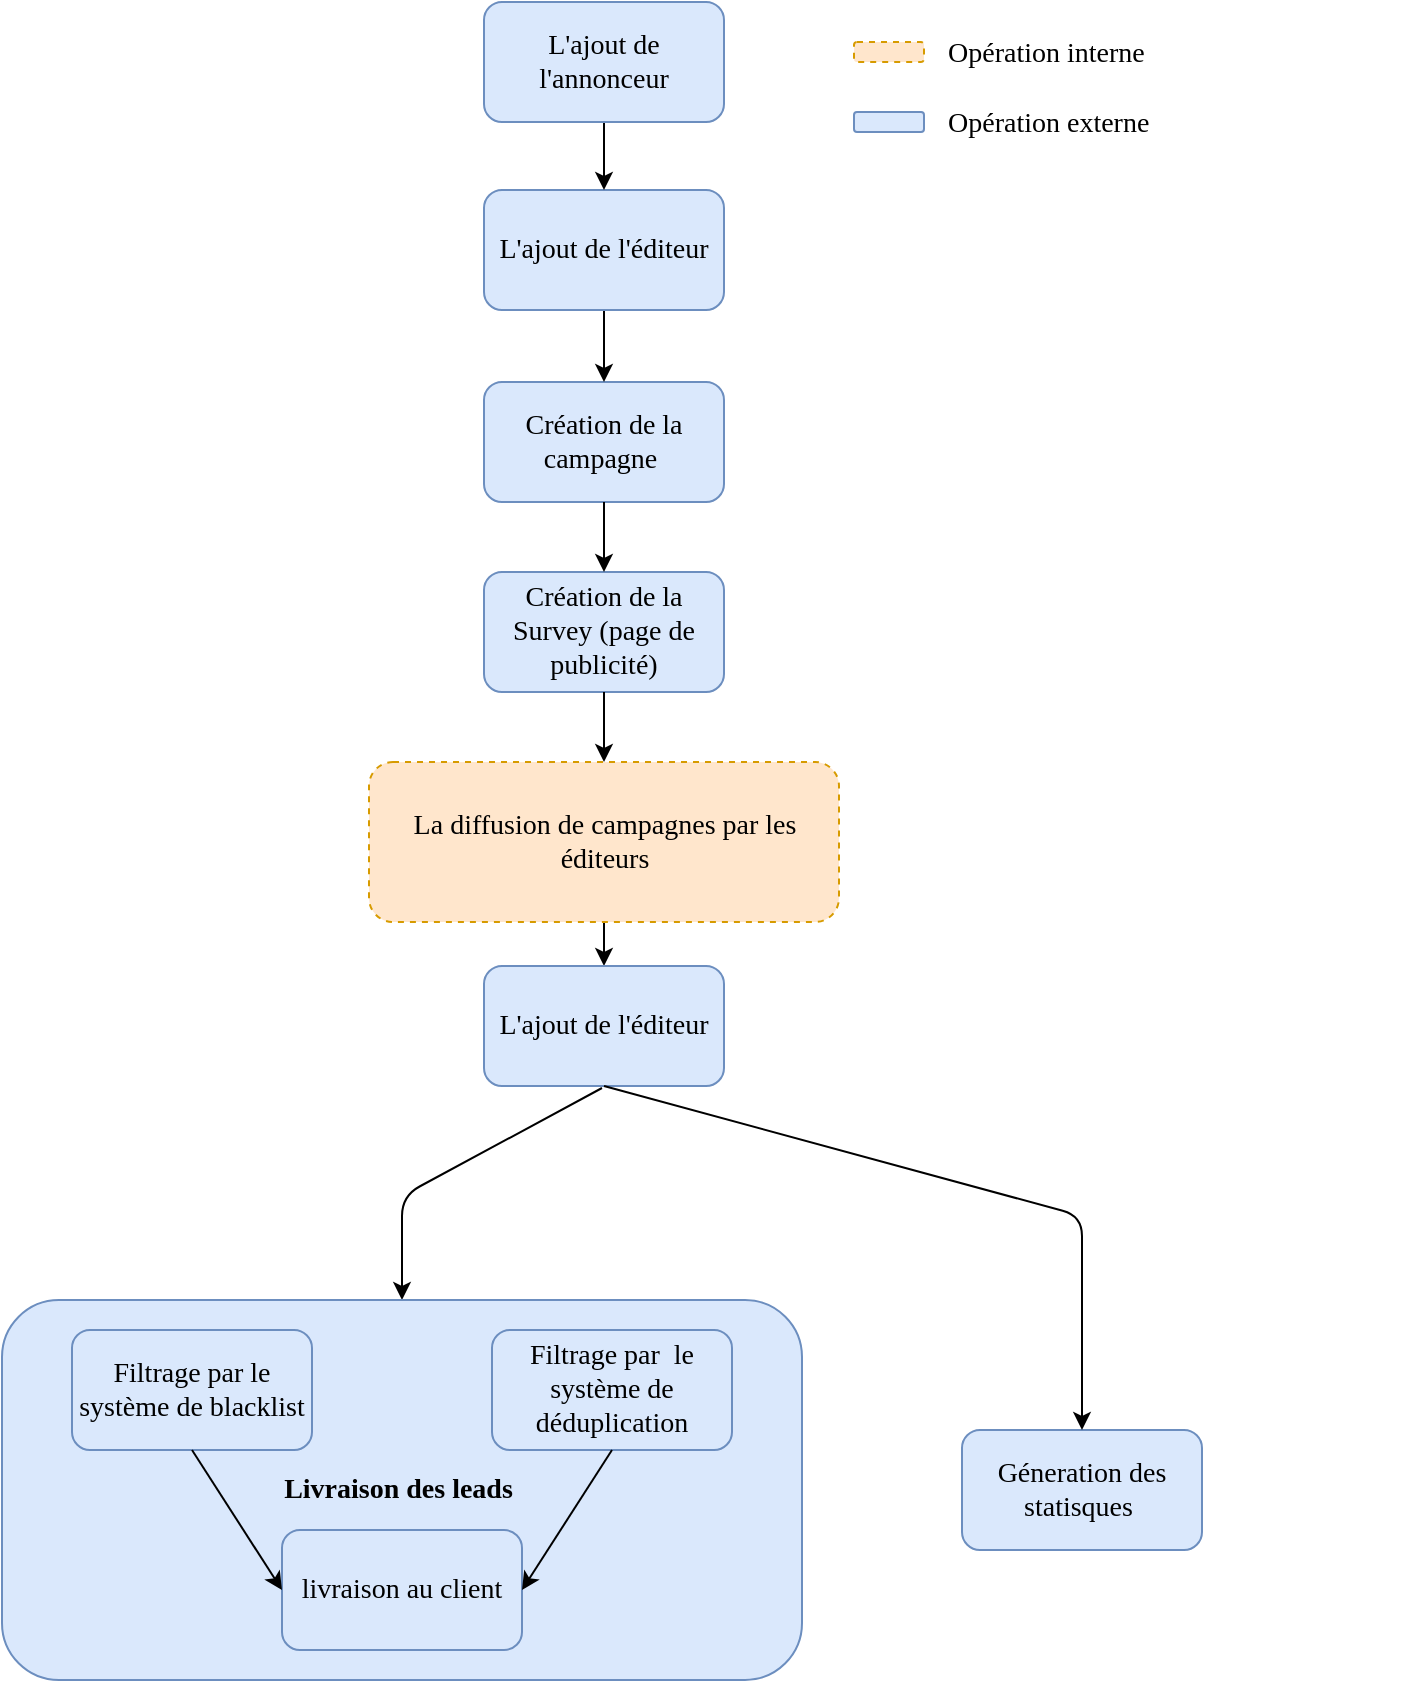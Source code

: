 <mxfile version="11.3.0" type="device" pages="1"><diagram id="3bSATsp9mCY7XxpC57f6" name="Page-1"><mxGraphModel dx="2249" dy="1931" grid="1" gridSize="10" guides="1" tooltips="1" connect="1" arrows="1" fold="1" page="1" pageScale="1" pageWidth="827" pageHeight="1169" math="0" shadow="0"><root><mxCell id="0"/><mxCell id="1" parent="0"/><mxCell id="4dQBE-5w5uc2ftc7bLz9-2" value="" style="group" vertex="1" connectable="0" parent="1"><mxGeometry x="-40" y="177" width="705" height="428" as="geometry"/></mxCell><mxCell id="R5D7YirBnQlNFHpyKCyr-22" value="" style="group;fontFamily=Times New Roman;fontStyle=0;fontSize=14;" parent="4dQBE-5w5uc2ftc7bLz9-2" vertex="1" connectable="0"><mxGeometry width="705" height="400" as="geometry"/></mxCell><mxCell id="R5D7YirBnQlNFHpyKCyr-19" value="" style="endArrow=classic;html=1;entryX=0.5;entryY=0;entryDx=0;entryDy=0;fontFamily=Times New Roman;fontStyle=0;fontSize=14;" parent="R5D7YirBnQlNFHpyKCyr-22" target="R5D7YirBnQlNFHpyKCyr-13" edge="1"><mxGeometry width="50" height="50" relative="1" as="geometry"><mxPoint x="299" y="353" as="sourcePoint"/><mxPoint x="559" y="364" as="targetPoint"/><Array as="points"><mxPoint x="199" y="407"/></Array></mxGeometry></mxCell><mxCell id="R5D7YirBnQlNFHpyKCyr-21" value="" style="group;fontFamily=Times New Roman;fontStyle=0;fontSize=14;" parent="R5D7YirBnQlNFHpyKCyr-22" vertex="1" connectable="0"><mxGeometry x="240" width="120" height="170" as="geometry"/></mxCell><mxCell id="R5D7YirBnQlNFHpyKCyr-1" value="Création de la campagne&amp;nbsp;" style="rounded=1;whiteSpace=wrap;html=1;fontFamily=Times New Roman;fontStyle=0;fontSize=14;fillColor=#dae8fc;strokeColor=#6c8ebf;" parent="R5D7YirBnQlNFHpyKCyr-21" vertex="1"><mxGeometry width="120" height="60" as="geometry"/></mxCell><mxCell id="R5D7YirBnQlNFHpyKCyr-2" value="Création de la Survey (page de publicité)" style="rounded=1;whiteSpace=wrap;html=1;fontFamily=Times New Roman;fontStyle=0;fontSize=14;fillColor=#dae8fc;strokeColor=#6c8ebf;" parent="R5D7YirBnQlNFHpyKCyr-21" vertex="1"><mxGeometry y="95" width="120" height="60" as="geometry"/></mxCell><mxCell id="R5D7YirBnQlNFHpyKCyr-6" value="" style="edgeStyle=orthogonalEdgeStyle;rounded=0;orthogonalLoop=1;jettySize=auto;html=1;fontFamily=Times New Roman;fontStyle=0;fontSize=14;" parent="R5D7YirBnQlNFHpyKCyr-21" source="R5D7YirBnQlNFHpyKCyr-1" target="R5D7YirBnQlNFHpyKCyr-2" edge="1"><mxGeometry relative="1" as="geometry"/></mxCell><mxCell id="R5D7YirBnQlNFHpyKCyr-37" value="" style="group" parent="R5D7YirBnQlNFHpyKCyr-22" vertex="1" connectable="0"><mxGeometry x="-1" y="459" width="400" height="190" as="geometry"/></mxCell><mxCell id="R5D7YirBnQlNFHpyKCyr-13" value="&lt;h3 style=&quot;font-size: 14px;&quot;&gt;Livraison des leads&amp;nbsp;&lt;/h3&gt;" style="rounded=1;whiteSpace=wrap;html=1;fontFamily=Times New Roman;fontStyle=0;fontSize=14;fillColor=#dae8fc;strokeColor=#6c8ebf;" parent="R5D7YirBnQlNFHpyKCyr-37" vertex="1"><mxGeometry width="400" height="190" as="geometry"/></mxCell><mxCell id="R5D7YirBnQlNFHpyKCyr-12" value="Filtrage par&amp;nbsp; le système de déduplication" style="rounded=1;whiteSpace=wrap;html=1;fontFamily=Times New Roman;fontStyle=0;fontSize=14;fillColor=#dae8fc;strokeColor=#6c8ebf;" parent="R5D7YirBnQlNFHpyKCyr-37" vertex="1"><mxGeometry x="245" y="15" width="120" height="60" as="geometry"/></mxCell><mxCell id="R5D7YirBnQlNFHpyKCyr-11" value="Filtrage par le système de blacklist" style="rounded=1;whiteSpace=wrap;html=1;fontFamily=Times New Roman;fontStyle=0;fontSize=14;fillColor=#dae8fc;strokeColor=#6c8ebf;" parent="R5D7YirBnQlNFHpyKCyr-37" vertex="1"><mxGeometry x="35" y="15" width="120" height="60" as="geometry"/></mxCell><mxCell id="R5D7YirBnQlNFHpyKCyr-14" value="livraison au client" style="rounded=1;whiteSpace=wrap;html=1;fontFamily=Times New Roman;fontStyle=0;fontSize=14;fillColor=#dae8fc;strokeColor=#6c8ebf;" parent="R5D7YirBnQlNFHpyKCyr-37" vertex="1"><mxGeometry x="140" y="115" width="120" height="60" as="geometry"/></mxCell><mxCell id="R5D7YirBnQlNFHpyKCyr-24" value="" style="endArrow=classic;html=1;exitX=0.5;exitY=1;exitDx=0;exitDy=0;entryX=0;entryY=0.5;entryDx=0;entryDy=0;fontFamily=Times New Roman;fontStyle=0;fontSize=14;" parent="R5D7YirBnQlNFHpyKCyr-37" source="R5D7YirBnQlNFHpyKCyr-11" target="R5D7YirBnQlNFHpyKCyr-14" edge="1"><mxGeometry width="50" height="50" relative="1" as="geometry"><mxPoint x="70" y="145" as="sourcePoint"/><mxPoint x="120" y="95" as="targetPoint"/></mxGeometry></mxCell><mxCell id="R5D7YirBnQlNFHpyKCyr-25" value="" style="endArrow=classic;html=1;entryX=1;entryY=0.5;entryDx=0;entryDy=0;exitX=0.5;exitY=1;exitDx=0;exitDy=0;fontFamily=Times New Roman;fontStyle=0;fontSize=14;" parent="R5D7YirBnQlNFHpyKCyr-37" source="R5D7YirBnQlNFHpyKCyr-12" target="R5D7YirBnQlNFHpyKCyr-14" edge="1"><mxGeometry width="50" height="50" relative="1" as="geometry"><mxPoint x="282.5" y="60" as="sourcePoint"/><mxPoint x="327.5" y="130" as="targetPoint"/></mxGeometry></mxCell><mxCell id="4dQBE-5w5uc2ftc7bLz9-20" value="" style="edgeStyle=orthogonalEdgeStyle;rounded=0;orthogonalLoop=1;jettySize=auto;html=1;" edge="1" parent="R5D7YirBnQlNFHpyKCyr-22" source="R5D7YirBnQlNFHpyKCyr-38" target="4dQBE-5w5uc2ftc7bLz9-16"><mxGeometry relative="1" as="geometry"/></mxCell><mxCell id="R5D7YirBnQlNFHpyKCyr-38" value="La diffusion de campagnes par les éditeurs" style="rounded=1;whiteSpace=wrap;html=1;fontFamily=Times New Roman;fontSize=14;dashed=1;fillColor=#ffe6cc;strokeColor=#d79b00;" parent="R5D7YirBnQlNFHpyKCyr-22" vertex="1"><mxGeometry x="182.5" y="190" width="235" height="80" as="geometry"/></mxCell><mxCell id="R5D7YirBnQlNFHpyKCyr-39" value="" style="edgeStyle=orthogonalEdgeStyle;rounded=0;orthogonalLoop=1;jettySize=auto;html=1;fontFamily=Times New Roman;fontSize=14;" parent="R5D7YirBnQlNFHpyKCyr-22" source="R5D7YirBnQlNFHpyKCyr-2" target="R5D7YirBnQlNFHpyKCyr-38" edge="1"><mxGeometry relative="1" as="geometry"/></mxCell><mxCell id="4dQBE-5w5uc2ftc7bLz9-16" value="L'ajout de l'éditeur" style="rounded=1;whiteSpace=wrap;html=1;fontFamily=Times New Roman;fontStyle=0;fontSize=14;fillColor=#dae8fc;strokeColor=#6c8ebf;" vertex="1" parent="R5D7YirBnQlNFHpyKCyr-22"><mxGeometry x="240" y="292" width="120" height="60" as="geometry"/></mxCell><mxCell id="4dQBE-5w5uc2ftc7bLz9-14" value="" style="edgeStyle=orthogonalEdgeStyle;rounded=0;orthogonalLoop=1;jettySize=auto;html=1;" edge="1" parent="1" source="4dQBE-5w5uc2ftc7bLz9-3" target="R5D7YirBnQlNFHpyKCyr-1"><mxGeometry relative="1" as="geometry"/></mxCell><mxCell id="4dQBE-5w5uc2ftc7bLz9-3" value="L'ajout de l'éditeur" style="rounded=1;whiteSpace=wrap;html=1;fontFamily=Times New Roman;fontStyle=0;fontSize=14;fillColor=#dae8fc;strokeColor=#6c8ebf;" vertex="1" parent="1"><mxGeometry x="200" y="81" width="120" height="60" as="geometry"/></mxCell><mxCell id="4dQBE-5w5uc2ftc7bLz9-13" value="" style="edgeStyle=orthogonalEdgeStyle;rounded=0;orthogonalLoop=1;jettySize=auto;html=1;" edge="1" parent="1" source="4dQBE-5w5uc2ftc7bLz9-4" target="4dQBE-5w5uc2ftc7bLz9-3"><mxGeometry relative="1" as="geometry"/></mxCell><mxCell id="4dQBE-5w5uc2ftc7bLz9-4" value="L'ajout de l'annonceur" style="rounded=1;whiteSpace=wrap;html=1;fontFamily=Times New Roman;fontStyle=0;fontSize=14;fillColor=#dae8fc;strokeColor=#6c8ebf;" vertex="1" parent="1"><mxGeometry x="200" y="-13" width="120" height="60" as="geometry"/></mxCell><mxCell id="R5D7YirBnQlNFHpyKCyr-41" value="" style="rounded=1;whiteSpace=wrap;html=1;fontFamily=Times New Roman;fontSize=14;dashed=1;fillColor=#ffe6cc;strokeColor=#d79b00;" parent="1" vertex="1"><mxGeometry x="385" y="7" width="35" height="10" as="geometry"/></mxCell><mxCell id="R5D7YirBnQlNFHpyKCyr-44" value="Opération interne&amp;nbsp;" style="text;html=1;resizable=0;points=[];autosize=1;align=left;verticalAlign=top;spacingTop=-4;fontSize=14;fontFamily=Times New Roman;" parent="1" vertex="1"><mxGeometry x="430" y="2" width="120" height="20" as="geometry"/></mxCell><mxCell id="R5D7YirBnQlNFHpyKCyr-47" value="Opération externe" style="text;html=1;resizable=0;points=[];autosize=1;align=left;verticalAlign=top;spacingTop=-4;fontSize=14;fontFamily=Times New Roman;" parent="1" vertex="1"><mxGeometry x="430" y="37" width="120" height="20" as="geometry"/></mxCell><mxCell id="R5D7YirBnQlNFHpyKCyr-43" value="" style="rounded=1;whiteSpace=wrap;html=1;fontFamily=Times New Roman;fontSize=14;fillColor=#dae8fc;strokeColor=#6c8ebf;" parent="1" vertex="1"><mxGeometry x="385" y="42" width="35" height="10" as="geometry"/></mxCell><mxCell id="R5D7YirBnQlNFHpyKCyr-16" value="Géneration des statisques&amp;nbsp;" style="rounded=1;whiteSpace=wrap;html=1;fontFamily=Times New Roman;fontStyle=0;fontSize=14;fillColor=#dae8fc;strokeColor=#6c8ebf;" parent="1" vertex="1"><mxGeometry x="439" y="701" width="120" height="60" as="geometry"/></mxCell><mxCell id="R5D7YirBnQlNFHpyKCyr-18" value="" style="endArrow=classic;html=1;entryX=0.5;entryY=0;entryDx=0;entryDy=0;fontFamily=Times New Roman;fontStyle=0;fontSize=14;exitX=0.5;exitY=1;exitDx=0;exitDy=0;" parent="1" source="4dQBE-5w5uc2ftc7bLz9-16" target="R5D7YirBnQlNFHpyKCyr-16" edge="1"><mxGeometry width="50" height="50" relative="1" as="geometry"><mxPoint x="259" y="551" as="sourcePoint"/><mxPoint x="449" y="409" as="targetPoint"/><Array as="points"><mxPoint x="499" y="594"/></Array></mxGeometry></mxCell></root></mxGraphModel></diagram></mxfile>
